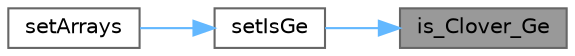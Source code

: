digraph "is_Clover_Ge"
{
 // LATEX_PDF_SIZE
  bgcolor="transparent";
  edge [fontname=Helvetica,fontsize=10,labelfontname=Helvetica,labelfontsize=10];
  node [fontname=Helvetica,fontsize=10,shape=box,height=0.2,width=0.4];
  rankdir="RL";
  Node1 [id="Node000001",label="is_Clover_Ge",height=0.2,width=0.4,color="gray40", fillcolor="grey60", style="filled", fontcolor="black",tooltip=" "];
  Node1 -> Node2 [id="edge1_Node000001_Node000002",dir="back",color="steelblue1",style="solid",tooltip=" "];
  Node2 [id="Node000002",label="setIsGe",height=0.2,width=0.4,color="grey40", fillcolor="white", style="filled",URL="$utils_8hpp.html#a19e0b39062027a295bd36855202c2f1b",tooltip=" "];
  Node2 -> Node3 [id="edge2_Node000002_Node000003",dir="back",color="steelblue1",style="solid",tooltip=" "];
  Node3 [id="Node000003",label="setArrays",height=0.2,width=0.4,color="grey40", fillcolor="white", style="filled",URL="$utils_8hpp.html#a71db5da3a28ad66a42c733305b6df5ec",tooltip=" "];
}
